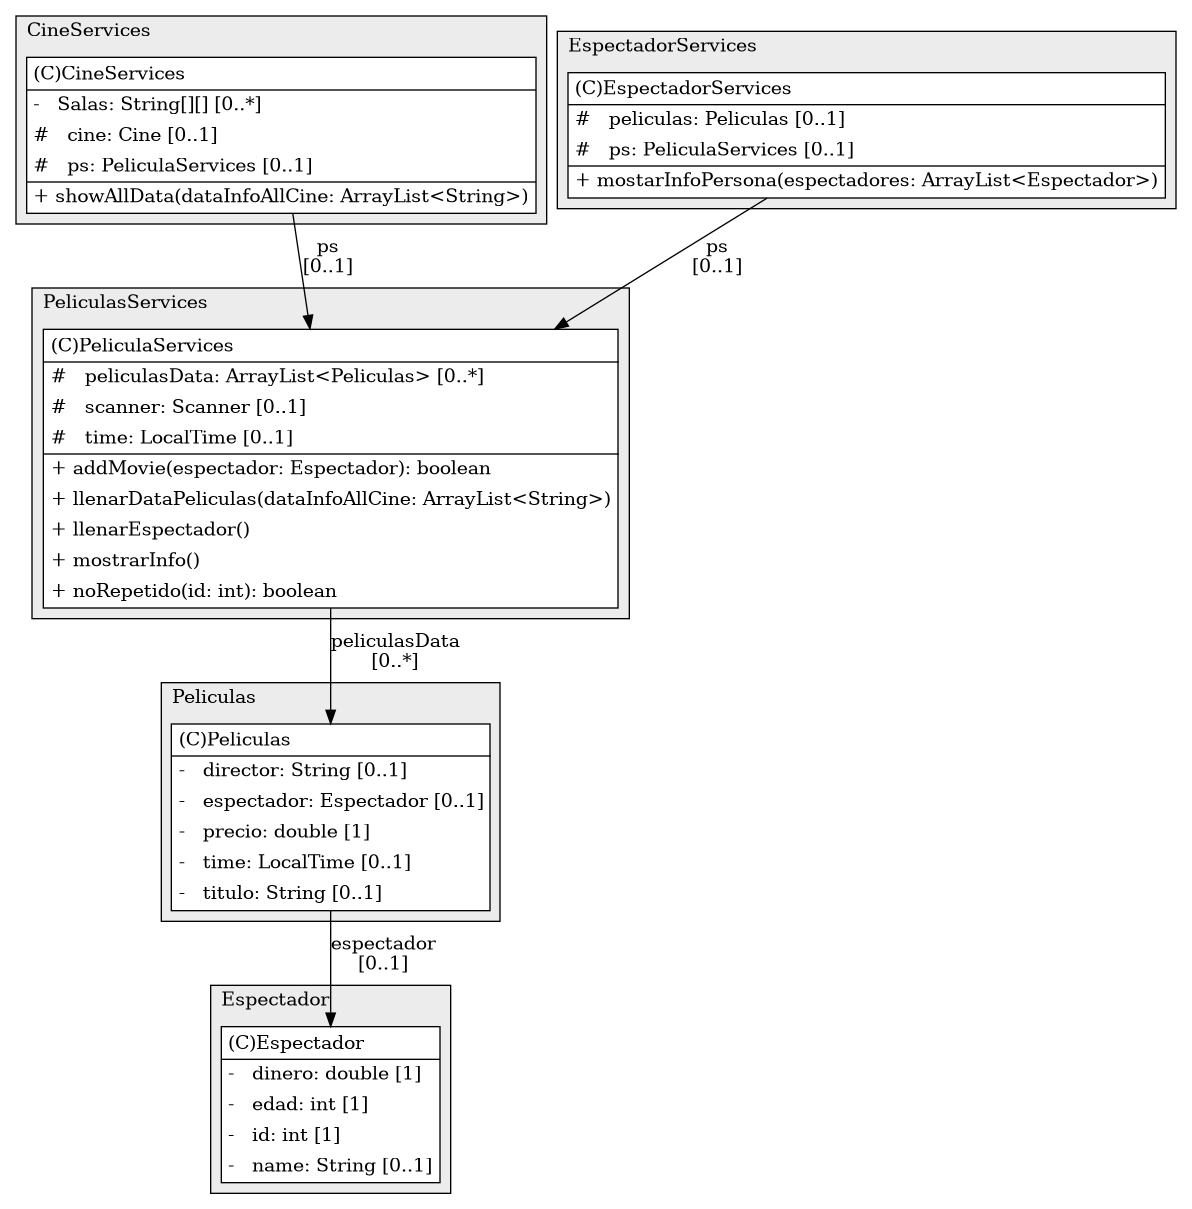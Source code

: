 @startuml

/' diagram meta data start
config=StructureConfiguration;
{
  "projectClassification": {
    "searchMode": "OpenProject", // OpenProject, AllProjects
    "includedProjects": "",
    "pathEndKeywords": "*.impl",
    "isClientPath": "",
    "isClientName": "",
    "isTestPath": "",
    "isTestName": "",
    "isMappingPath": "",
    "isMappingName": "",
    "isDataAccessPath": "",
    "isDataAccessName": "",
    "isDataStructurePath": "",
    "isDataStructureName": "",
    "isInterfaceStructuresPath": "",
    "isInterfaceStructuresName": "",
    "isEntryPointPath": "",
    "isEntryPointName": "",
    "treatFinalFieldsAsMandatory": false
  },
  "graphRestriction": {
    "classPackageExcludeFilter": "",
    "classPackageIncludeFilter": "",
    "classNameExcludeFilter": "",
    "classNameIncludeFilter": "",
    "methodNameExcludeFilter": "",
    "methodNameIncludeFilter": "",
    "removeByInheritance": "", // inheritance/annotation based filtering is done in a second step
    "removeByAnnotation": "",
    "removeByClassPackage": "", // cleanup the graph after inheritance/annotation based filtering is done
    "removeByClassName": "",
    "cutMappings": false,
    "cutEnum": true,
    "cutTests": true,
    "cutClient": true,
    "cutDataAccess": false,
    "cutInterfaceStructures": false,
    "cutDataStructures": false,
    "cutGetterAndSetter": true,
    "cutConstructors": true
  },
  "graphTraversal": {
    "forwardDepth": 6,
    "backwardDepth": 6,
    "classPackageExcludeFilter": "",
    "classPackageIncludeFilter": "",
    "classNameExcludeFilter": "",
    "classNameIncludeFilter": "",
    "methodNameExcludeFilter": "",
    "methodNameIncludeFilter": "",
    "hideMappings": false,
    "hideDataStructures": false,
    "hidePrivateMethods": true,
    "hideInterfaceCalls": true, // indirection: implementation -> interface (is hidden) -> implementation
    "onlyShowApplicationEntryPoints": false, // root node is included
    "useMethodCallsForStructureDiagram": "ForwardOnly" // ForwardOnly, BothDirections, No
  },
  "details": {
    "aggregation": "GroupByClass", // ByClass, GroupByClass, None
    "showClassGenericTypes": true,
    "showMethods": true,
    "showMethodParameterNames": true,
    "showMethodParameterTypes": true,
    "showMethodReturnType": true,
    "showPackageLevels": 2,
    "showDetailedClassStructure": true
  },
  "rootClass": "PeliculasServices.PeliculaServices",
  "extensionCallbackMethod": "" // qualified.class.name#methodName - signature: public static String method(String)
}
diagram meta data end '/



digraph g {
    rankdir="TB"
    splines=polyline
    

'nodes 
subgraph cluster_1529947354 { 
   	label=Peliculas
	labeljust=l
	fillcolor="#ececec"
	style=filled
   
   Peliculas1529947354[
	label=<<TABLE BORDER="1" CELLBORDER="0" CELLPADDING="4" CELLSPACING="0">
<TR><TD ALIGN="LEFT" >(C)Peliculas</TD></TR>
<HR/>
<TR><TD ALIGN="LEFT" >-   director: String [0..1]</TD></TR>
<TR><TD ALIGN="LEFT" >-   espectador: Espectador [0..1]</TD></TR>
<TR><TD ALIGN="LEFT" >-   precio: double [1]</TD></TR>
<TR><TD ALIGN="LEFT" >-   time: LocalTime [0..1]</TD></TR>
<TR><TD ALIGN="LEFT" >-   titulo: String [0..1]</TD></TR>
</TABLE>>
	style=filled
	margin=0
	shape=plaintext
	fillcolor="#FFFFFF"
];
} 

subgraph cluster_1935828538 { 
   	label=Espectador
	labeljust=l
	fillcolor="#ececec"
	style=filled
   
   Espectador1935828538[
	label=<<TABLE BORDER="1" CELLBORDER="0" CELLPADDING="4" CELLSPACING="0">
<TR><TD ALIGN="LEFT" >(C)Espectador</TD></TR>
<HR/>
<TR><TD ALIGN="LEFT" >-   dinero: double [1]</TD></TR>
<TR><TD ALIGN="LEFT" >-   edad: int [1]</TD></TR>
<TR><TD ALIGN="LEFT" >-   id: int [1]</TD></TR>
<TR><TD ALIGN="LEFT" >-   name: String [0..1]</TD></TR>
</TABLE>>
	style=filled
	margin=0
	shape=plaintext
	fillcolor="#FFFFFF"
];
} 

subgraph cluster_504794053 { 
   	label=CineServices
	labeljust=l
	fillcolor="#ececec"
	style=filled
   
   CineServices504794053[
	label=<<TABLE BORDER="1" CELLBORDER="0" CELLPADDING="4" CELLSPACING="0">
<TR><TD ALIGN="LEFT" >(C)CineServices</TD></TR>
<HR/>
<TR><TD ALIGN="LEFT" >-   Salas: String[][] [0..*]</TD></TR>
<TR><TD ALIGN="LEFT" >#   cine: Cine [0..1]</TD></TR>
<TR><TD ALIGN="LEFT" >#   ps: PeliculaServices [0..1]</TD></TR>
<HR/>
<TR><TD ALIGN="LEFT" >+ showAllData(dataInfoAllCine: ArrayList&lt;String&gt;)</TD></TR>
</TABLE>>
	style=filled
	margin=0
	shape=plaintext
	fillcolor="#FFFFFF"
];
} 

subgraph cluster_590151864 { 
   	label=EspectadorServices
	labeljust=l
	fillcolor="#ececec"
	style=filled
   
   EspectadorServices590151864[
	label=<<TABLE BORDER="1" CELLBORDER="0" CELLPADDING="4" CELLSPACING="0">
<TR><TD ALIGN="LEFT" >(C)EspectadorServices</TD></TR>
<HR/>
<TR><TD ALIGN="LEFT" >#   peliculas: Peliculas [0..1]</TD></TR>
<TR><TD ALIGN="LEFT" >#   ps: PeliculaServices [0..1]</TD></TR>
<HR/>
<TR><TD ALIGN="LEFT" >+ mostarInfoPersona(espectadores: ArrayList&lt;Espectador&gt;)</TD></TR>
</TABLE>>
	style=filled
	margin=0
	shape=plaintext
	fillcolor="#FFFFFF"
];
} 

subgraph cluster_769450152 { 
   	label=PeliculasServices
	labeljust=l
	fillcolor="#ececec"
	style=filled
   
   PeliculaServices769450152[
	label=<<TABLE BORDER="1" CELLBORDER="0" CELLPADDING="4" CELLSPACING="0">
<TR><TD ALIGN="LEFT" >(C)PeliculaServices</TD></TR>
<HR/>
<TR><TD ALIGN="LEFT" >#   peliculasData: ArrayList&lt;Peliculas&gt; [0..*]</TD></TR>
<TR><TD ALIGN="LEFT" >#   scanner: Scanner [0..1]</TD></TR>
<TR><TD ALIGN="LEFT" >#   time: LocalTime [0..1]</TD></TR>
<HR/>
<TR><TD ALIGN="LEFT" >+ addMovie(espectador: Espectador): boolean</TD></TR>
<TR><TD ALIGN="LEFT" >+ llenarDataPeliculas(dataInfoAllCine: ArrayList&lt;String&gt;)</TD></TR>
<TR><TD ALIGN="LEFT" >+ llenarEspectador()</TD></TR>
<TR><TD ALIGN="LEFT" >+ mostrarInfo()</TD></TR>
<TR><TD ALIGN="LEFT" >+ noRepetido(id: int): boolean</TD></TR>
</TABLE>>
	style=filled
	margin=0
	shape=plaintext
	fillcolor="#FFFFFF"
];
} 

'edges    
CineServices504794053 -> PeliculaServices769450152[label="ps
[0..1]"];
EspectadorServices590151864 -> PeliculaServices769450152[label="ps
[0..1]"];
PeliculaServices769450152 -> Peliculas1529947354[label="peliculasData
[0..*]"];
Peliculas1529947354 -> Espectador1935828538[label="espectador
[0..1]"];
    
}
@enduml